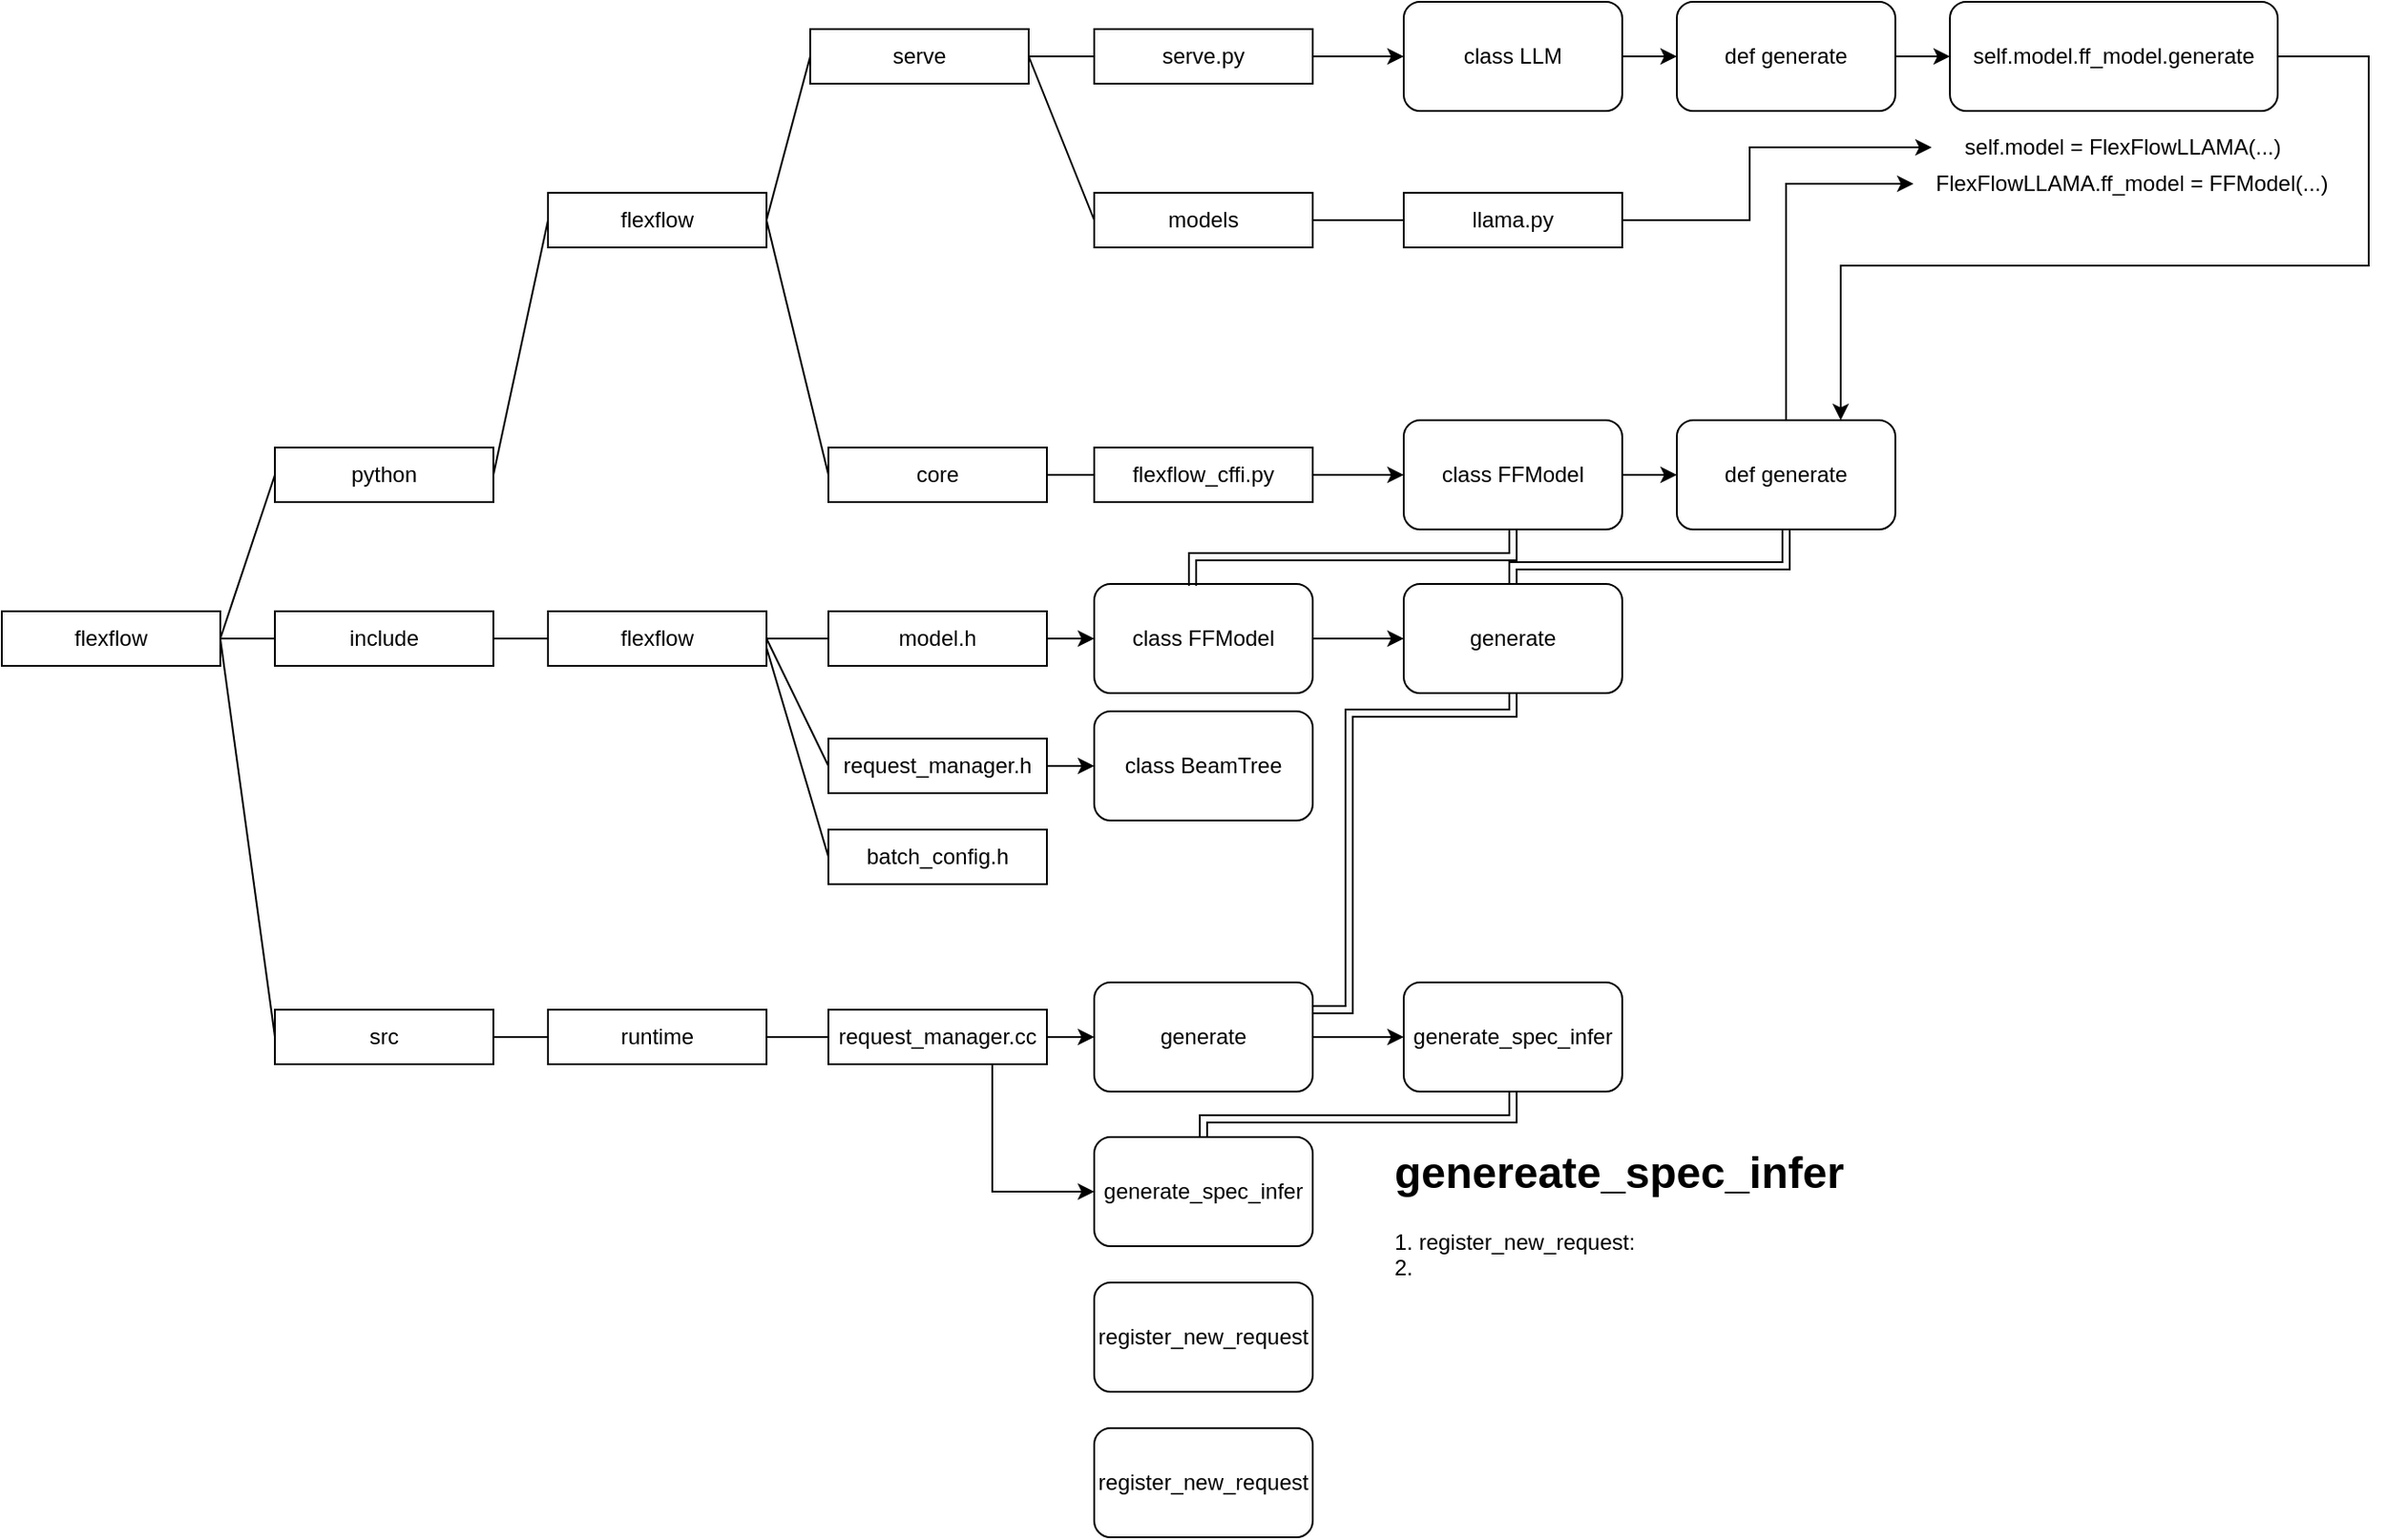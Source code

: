 <mxfile version="22.1.4" type="github">
  <diagram name="第 1 页" id="qG1XOZHub_Ox06TlB61M">
    <mxGraphModel dx="2021" dy="534" grid="1" gridSize="10" guides="1" tooltips="1" connect="1" arrows="1" fold="1" page="1" pageScale="1" pageWidth="827" pageHeight="1169" math="0" shadow="0">
      <root>
        <mxCell id="0" />
        <mxCell id="1" parent="0" />
        <mxCell id="SF_eAXjuuhzjG8mS1avg-1" value="python" style="rounded=0;whiteSpace=wrap;html=1;" vertex="1" parent="1">
          <mxGeometry y="250" width="120" height="30" as="geometry" />
        </mxCell>
        <mxCell id="SF_eAXjuuhzjG8mS1avg-3" value="flexflow" style="rounded=0;whiteSpace=wrap;html=1;" vertex="1" parent="1">
          <mxGeometry x="150" y="110" width="120" height="30" as="geometry" />
        </mxCell>
        <mxCell id="SF_eAXjuuhzjG8mS1avg-4" value="serve" style="rounded=0;whiteSpace=wrap;html=1;" vertex="1" parent="1">
          <mxGeometry x="294" y="20" width="120" height="30" as="geometry" />
        </mxCell>
        <mxCell id="SF_eAXjuuhzjG8mS1avg-7" value="" style="endArrow=none;html=1;rounded=0;entryX=0;entryY=0.5;entryDx=0;entryDy=0;exitX=1;exitY=0.5;exitDx=0;exitDy=0;" edge="1" parent="1" source="SF_eAXjuuhzjG8mS1avg-3" target="SF_eAXjuuhzjG8mS1avg-4">
          <mxGeometry width="50" height="50" relative="1" as="geometry">
            <mxPoint x="460" y="270" as="sourcePoint" />
            <mxPoint x="510" y="220" as="targetPoint" />
          </mxGeometry>
        </mxCell>
        <mxCell id="SF_eAXjuuhzjG8mS1avg-8" value="" style="endArrow=none;html=1;rounded=0;entryX=0;entryY=0.5;entryDx=0;entryDy=0;exitX=1;exitY=0.5;exitDx=0;exitDy=0;" edge="1" parent="1" source="SF_eAXjuuhzjG8mS1avg-1" target="SF_eAXjuuhzjG8mS1avg-3">
          <mxGeometry width="50" height="50" relative="1" as="geometry">
            <mxPoint x="280" y="135" as="sourcePoint" />
            <mxPoint x="304" y="45" as="targetPoint" />
          </mxGeometry>
        </mxCell>
        <mxCell id="SF_eAXjuuhzjG8mS1avg-15" style="edgeStyle=orthogonalEdgeStyle;rounded=0;orthogonalLoop=1;jettySize=auto;html=1;exitX=1;exitY=0.5;exitDx=0;exitDy=0;entryX=0;entryY=0.5;entryDx=0;entryDy=0;" edge="1" parent="1" source="SF_eAXjuuhzjG8mS1avg-9" target="SF_eAXjuuhzjG8mS1avg-14">
          <mxGeometry relative="1" as="geometry" />
        </mxCell>
        <mxCell id="SF_eAXjuuhzjG8mS1avg-9" value="class LLM" style="rounded=1;whiteSpace=wrap;html=1;" vertex="1" parent="1">
          <mxGeometry x="620" y="5" width="120" height="60" as="geometry" />
        </mxCell>
        <mxCell id="SF_eAXjuuhzjG8mS1avg-13" style="edgeStyle=orthogonalEdgeStyle;rounded=0;orthogonalLoop=1;jettySize=auto;html=1;exitX=1;exitY=0.5;exitDx=0;exitDy=0;entryX=0;entryY=0.5;entryDx=0;entryDy=0;" edge="1" parent="1" source="SF_eAXjuuhzjG8mS1avg-11" target="SF_eAXjuuhzjG8mS1avg-9">
          <mxGeometry relative="1" as="geometry" />
        </mxCell>
        <mxCell id="SF_eAXjuuhzjG8mS1avg-11" value="serve.py" style="rounded=0;whiteSpace=wrap;html=1;" vertex="1" parent="1">
          <mxGeometry x="450" y="20" width="120" height="30" as="geometry" />
        </mxCell>
        <mxCell id="SF_eAXjuuhzjG8mS1avg-12" value="" style="endArrow=none;html=1;rounded=0;entryX=0;entryY=0.5;entryDx=0;entryDy=0;exitX=1;exitY=0.5;exitDx=0;exitDy=0;" edge="1" parent="1" source="SF_eAXjuuhzjG8mS1avg-4" target="SF_eAXjuuhzjG8mS1avg-11">
          <mxGeometry width="50" height="50" relative="1" as="geometry">
            <mxPoint x="280" y="135" as="sourcePoint" />
            <mxPoint x="304" y="45" as="targetPoint" />
          </mxGeometry>
        </mxCell>
        <mxCell id="SF_eAXjuuhzjG8mS1avg-17" style="edgeStyle=orthogonalEdgeStyle;rounded=0;orthogonalLoop=1;jettySize=auto;html=1;exitX=1;exitY=0.5;exitDx=0;exitDy=0;entryX=0;entryY=0.5;entryDx=0;entryDy=0;" edge="1" parent="1" source="SF_eAXjuuhzjG8mS1avg-14" target="SF_eAXjuuhzjG8mS1avg-16">
          <mxGeometry relative="1" as="geometry" />
        </mxCell>
        <mxCell id="SF_eAXjuuhzjG8mS1avg-14" value="def generate" style="rounded=1;whiteSpace=wrap;html=1;" vertex="1" parent="1">
          <mxGeometry x="770" y="5" width="120" height="60" as="geometry" />
        </mxCell>
        <mxCell id="SF_eAXjuuhzjG8mS1avg-39" style="edgeStyle=orthogonalEdgeStyle;rounded=0;orthogonalLoop=1;jettySize=auto;html=1;exitX=1;exitY=0.5;exitDx=0;exitDy=0;entryX=0.75;entryY=0;entryDx=0;entryDy=0;" edge="1" parent="1" source="SF_eAXjuuhzjG8mS1avg-16" target="SF_eAXjuuhzjG8mS1avg-36">
          <mxGeometry relative="1" as="geometry">
            <Array as="points">
              <mxPoint x="1150" y="35" />
              <mxPoint x="1150" y="150" />
              <mxPoint x="860" y="150" />
            </Array>
          </mxGeometry>
        </mxCell>
        <mxCell id="SF_eAXjuuhzjG8mS1avg-16" value="self.model.ff_model.generate" style="rounded=1;whiteSpace=wrap;html=1;" vertex="1" parent="1">
          <mxGeometry x="920" y="5" width="180" height="60" as="geometry" />
        </mxCell>
        <mxCell id="SF_eAXjuuhzjG8mS1avg-19" value="self.model = FlexFlowLLAMA(...)" style="text;html=1;strokeColor=none;fillColor=none;align=center;verticalAlign=middle;whiteSpace=wrap;rounded=0;" vertex="1" parent="1">
          <mxGeometry x="910" y="70" width="210" height="30" as="geometry" />
        </mxCell>
        <mxCell id="SF_eAXjuuhzjG8mS1avg-20" value="FlexFlowLLAMA.ff_model = FFModel(...)" style="text;html=1;strokeColor=none;fillColor=none;align=center;verticalAlign=middle;whiteSpace=wrap;rounded=0;" vertex="1" parent="1">
          <mxGeometry x="900" y="90" width="240" height="30" as="geometry" />
        </mxCell>
        <mxCell id="SF_eAXjuuhzjG8mS1avg-22" value="models" style="rounded=0;whiteSpace=wrap;html=1;" vertex="1" parent="1">
          <mxGeometry x="450" y="110" width="120" height="30" as="geometry" />
        </mxCell>
        <mxCell id="SF_eAXjuuhzjG8mS1avg-26" style="edgeStyle=orthogonalEdgeStyle;rounded=0;orthogonalLoop=1;jettySize=auto;html=1;exitX=1;exitY=0.5;exitDx=0;exitDy=0;entryX=0;entryY=0.5;entryDx=0;entryDy=0;" edge="1" parent="1" source="SF_eAXjuuhzjG8mS1avg-23" target="SF_eAXjuuhzjG8mS1avg-19">
          <mxGeometry relative="1" as="geometry">
            <Array as="points">
              <mxPoint x="810" y="125" />
              <mxPoint x="810" y="85" />
            </Array>
          </mxGeometry>
        </mxCell>
        <mxCell id="SF_eAXjuuhzjG8mS1avg-23" value="llama.py" style="rounded=0;whiteSpace=wrap;html=1;" vertex="1" parent="1">
          <mxGeometry x="620" y="110" width="120" height="30" as="geometry" />
        </mxCell>
        <mxCell id="SF_eAXjuuhzjG8mS1avg-24" value="" style="endArrow=none;html=1;rounded=0;entryX=0;entryY=0.5;entryDx=0;entryDy=0;exitX=1;exitY=0.5;exitDx=0;exitDy=0;" edge="1" parent="1" source="SF_eAXjuuhzjG8mS1avg-4" target="SF_eAXjuuhzjG8mS1avg-22">
          <mxGeometry width="50" height="50" relative="1" as="geometry">
            <mxPoint x="424" y="45" as="sourcePoint" />
            <mxPoint x="460" y="45" as="targetPoint" />
          </mxGeometry>
        </mxCell>
        <mxCell id="SF_eAXjuuhzjG8mS1avg-25" value="" style="endArrow=none;html=1;rounded=0;entryX=0;entryY=0.5;entryDx=0;entryDy=0;exitX=1;exitY=0.5;exitDx=0;exitDy=0;" edge="1" parent="1" source="SF_eAXjuuhzjG8mS1avg-22" target="SF_eAXjuuhzjG8mS1avg-23">
          <mxGeometry width="50" height="50" relative="1" as="geometry">
            <mxPoint x="424" y="45" as="sourcePoint" />
            <mxPoint x="460" y="135" as="targetPoint" />
          </mxGeometry>
        </mxCell>
        <mxCell id="SF_eAXjuuhzjG8mS1avg-27" value="flexflow" style="rounded=0;whiteSpace=wrap;html=1;" vertex="1" parent="1">
          <mxGeometry x="-150" y="340" width="120" height="30" as="geometry" />
        </mxCell>
        <mxCell id="SF_eAXjuuhzjG8mS1avg-28" value="" style="endArrow=none;html=1;rounded=0;entryX=0;entryY=0.5;entryDx=0;entryDy=0;exitX=1;exitY=0.5;exitDx=0;exitDy=0;" edge="1" parent="1" source="SF_eAXjuuhzjG8mS1avg-27" target="SF_eAXjuuhzjG8mS1avg-1">
          <mxGeometry width="50" height="50" relative="1" as="geometry">
            <mxPoint x="130" y="275" as="sourcePoint" />
            <mxPoint x="160" y="135" as="targetPoint" />
          </mxGeometry>
        </mxCell>
        <mxCell id="SF_eAXjuuhzjG8mS1avg-29" value="core" style="rounded=0;whiteSpace=wrap;html=1;" vertex="1" parent="1">
          <mxGeometry x="304" y="250" width="120" height="30" as="geometry" />
        </mxCell>
        <mxCell id="SF_eAXjuuhzjG8mS1avg-30" value="" style="endArrow=none;html=1;rounded=0;entryX=0;entryY=0.5;entryDx=0;entryDy=0;exitX=1;exitY=0.5;exitDx=0;exitDy=0;" edge="1" parent="1" source="SF_eAXjuuhzjG8mS1avg-3" target="SF_eAXjuuhzjG8mS1avg-29">
          <mxGeometry width="50" height="50" relative="1" as="geometry">
            <mxPoint x="280" y="135" as="sourcePoint" />
            <mxPoint x="304" y="45" as="targetPoint" />
          </mxGeometry>
        </mxCell>
        <mxCell id="SF_eAXjuuhzjG8mS1avg-35" style="edgeStyle=orthogonalEdgeStyle;rounded=0;orthogonalLoop=1;jettySize=auto;html=1;exitX=1;exitY=0.5;exitDx=0;exitDy=0;entryX=0;entryY=0.5;entryDx=0;entryDy=0;" edge="1" parent="1" source="SF_eAXjuuhzjG8mS1avg-31" target="SF_eAXjuuhzjG8mS1avg-33">
          <mxGeometry relative="1" as="geometry" />
        </mxCell>
        <mxCell id="SF_eAXjuuhzjG8mS1avg-31" value="flexflow_cffi.py" style="rounded=0;whiteSpace=wrap;html=1;" vertex="1" parent="1">
          <mxGeometry x="450" y="250" width="120" height="30" as="geometry" />
        </mxCell>
        <mxCell id="SF_eAXjuuhzjG8mS1avg-32" value="" style="endArrow=none;html=1;rounded=0;entryX=0;entryY=0.5;entryDx=0;entryDy=0;exitX=1;exitY=0.5;exitDx=0;exitDy=0;" edge="1" parent="1" source="SF_eAXjuuhzjG8mS1avg-29" target="SF_eAXjuuhzjG8mS1avg-31">
          <mxGeometry width="50" height="50" relative="1" as="geometry">
            <mxPoint x="280" y="135" as="sourcePoint" />
            <mxPoint x="314" y="275" as="targetPoint" />
          </mxGeometry>
        </mxCell>
        <mxCell id="SF_eAXjuuhzjG8mS1avg-37" style="edgeStyle=orthogonalEdgeStyle;rounded=0;orthogonalLoop=1;jettySize=auto;html=1;exitX=1;exitY=0.5;exitDx=0;exitDy=0;entryX=0;entryY=0.5;entryDx=0;entryDy=0;" edge="1" parent="1" source="SF_eAXjuuhzjG8mS1avg-33" target="SF_eAXjuuhzjG8mS1avg-36">
          <mxGeometry relative="1" as="geometry" />
        </mxCell>
        <mxCell id="SF_eAXjuuhzjG8mS1avg-33" value="class FFModel" style="rounded=1;whiteSpace=wrap;html=1;" vertex="1" parent="1">
          <mxGeometry x="620" y="235" width="120" height="60" as="geometry" />
        </mxCell>
        <mxCell id="SF_eAXjuuhzjG8mS1avg-38" style="edgeStyle=orthogonalEdgeStyle;rounded=0;orthogonalLoop=1;jettySize=auto;html=1;exitX=0.5;exitY=0;exitDx=0;exitDy=0;entryX=0;entryY=0.5;entryDx=0;entryDy=0;" edge="1" parent="1" source="SF_eAXjuuhzjG8mS1avg-36" target="SF_eAXjuuhzjG8mS1avg-20">
          <mxGeometry relative="1" as="geometry" />
        </mxCell>
        <mxCell id="SF_eAXjuuhzjG8mS1avg-51" style="edgeStyle=orthogonalEdgeStyle;rounded=0;orthogonalLoop=1;jettySize=auto;html=1;exitX=0.5;exitY=1;exitDx=0;exitDy=0;entryX=0.5;entryY=0;entryDx=0;entryDy=0;shape=link;" edge="1" parent="1" source="SF_eAXjuuhzjG8mS1avg-36" target="SF_eAXjuuhzjG8mS1avg-49">
          <mxGeometry relative="1" as="geometry">
            <Array as="points">
              <mxPoint x="830" y="315" />
              <mxPoint x="680" y="315" />
            </Array>
          </mxGeometry>
        </mxCell>
        <mxCell id="SF_eAXjuuhzjG8mS1avg-36" value="def generate" style="rounded=1;whiteSpace=wrap;html=1;" vertex="1" parent="1">
          <mxGeometry x="770" y="235" width="120" height="60" as="geometry" />
        </mxCell>
        <mxCell id="SF_eAXjuuhzjG8mS1avg-40" value="include" style="rounded=0;whiteSpace=wrap;html=1;" vertex="1" parent="1">
          <mxGeometry y="340" width="120" height="30" as="geometry" />
        </mxCell>
        <mxCell id="SF_eAXjuuhzjG8mS1avg-41" value="" style="endArrow=none;html=1;rounded=0;entryX=0;entryY=0.5;entryDx=0;entryDy=0;exitX=1;exitY=0.5;exitDx=0;exitDy=0;" edge="1" parent="1" source="SF_eAXjuuhzjG8mS1avg-27" target="SF_eAXjuuhzjG8mS1avg-40">
          <mxGeometry width="50" height="50" relative="1" as="geometry">
            <mxPoint x="-20" y="365" as="sourcePoint" />
            <mxPoint x="10" y="275" as="targetPoint" />
          </mxGeometry>
        </mxCell>
        <mxCell id="SF_eAXjuuhzjG8mS1avg-42" value="flexflow" style="rounded=0;whiteSpace=wrap;html=1;" vertex="1" parent="1">
          <mxGeometry x="150" y="340" width="120" height="30" as="geometry" />
        </mxCell>
        <mxCell id="SF_eAXjuuhzjG8mS1avg-43" value="" style="endArrow=none;html=1;rounded=0;entryX=0;entryY=0.5;entryDx=0;entryDy=0;exitX=1;exitY=0.5;exitDx=0;exitDy=0;" edge="1" parent="1" source="SF_eAXjuuhzjG8mS1avg-40" target="SF_eAXjuuhzjG8mS1avg-42">
          <mxGeometry width="50" height="50" relative="1" as="geometry">
            <mxPoint x="-20" y="365" as="sourcePoint" />
            <mxPoint x="10" y="275" as="targetPoint" />
          </mxGeometry>
        </mxCell>
        <mxCell id="SF_eAXjuuhzjG8mS1avg-47" style="edgeStyle=orthogonalEdgeStyle;rounded=0;orthogonalLoop=1;jettySize=auto;html=1;exitX=1;exitY=0.5;exitDx=0;exitDy=0;entryX=0;entryY=0.5;entryDx=0;entryDy=0;" edge="1" parent="1" source="SF_eAXjuuhzjG8mS1avg-44" target="SF_eAXjuuhzjG8mS1avg-46">
          <mxGeometry relative="1" as="geometry" />
        </mxCell>
        <mxCell id="SF_eAXjuuhzjG8mS1avg-44" value="model.h" style="rounded=0;whiteSpace=wrap;html=1;" vertex="1" parent="1">
          <mxGeometry x="304" y="340" width="120" height="30" as="geometry" />
        </mxCell>
        <mxCell id="SF_eAXjuuhzjG8mS1avg-45" value="" style="endArrow=none;html=1;rounded=0;entryX=0;entryY=0.5;entryDx=0;entryDy=0;exitX=1;exitY=0.5;exitDx=0;exitDy=0;" edge="1" parent="1" source="SF_eAXjuuhzjG8mS1avg-42" target="SF_eAXjuuhzjG8mS1avg-44">
          <mxGeometry width="50" height="50" relative="1" as="geometry">
            <mxPoint x="260" y="360" as="sourcePoint" />
            <mxPoint x="10" y="365" as="targetPoint" />
          </mxGeometry>
        </mxCell>
        <mxCell id="SF_eAXjuuhzjG8mS1avg-50" style="edgeStyle=orthogonalEdgeStyle;rounded=0;orthogonalLoop=1;jettySize=auto;html=1;exitX=1;exitY=0.5;exitDx=0;exitDy=0;entryX=0;entryY=0.5;entryDx=0;entryDy=0;" edge="1" parent="1" source="SF_eAXjuuhzjG8mS1avg-46" target="SF_eAXjuuhzjG8mS1avg-49">
          <mxGeometry relative="1" as="geometry" />
        </mxCell>
        <mxCell id="SF_eAXjuuhzjG8mS1avg-46" value="class FFModel" style="rounded=1;whiteSpace=wrap;html=1;" vertex="1" parent="1">
          <mxGeometry x="450" y="325" width="120" height="60" as="geometry" />
        </mxCell>
        <mxCell id="SF_eAXjuuhzjG8mS1avg-48" style="edgeStyle=orthogonalEdgeStyle;rounded=0;orthogonalLoop=1;jettySize=auto;html=1;exitX=0.5;exitY=1;exitDx=0;exitDy=0;entryX=0.45;entryY=0.017;entryDx=0;entryDy=0;entryPerimeter=0;shape=link;" edge="1" parent="1" source="SF_eAXjuuhzjG8mS1avg-33" target="SF_eAXjuuhzjG8mS1avg-46">
          <mxGeometry relative="1" as="geometry">
            <Array as="points">
              <mxPoint x="680" y="310" />
              <mxPoint x="504" y="310" />
            </Array>
          </mxGeometry>
        </mxCell>
        <mxCell id="SF_eAXjuuhzjG8mS1avg-60" style="edgeStyle=orthogonalEdgeStyle;rounded=0;orthogonalLoop=1;jettySize=auto;html=1;exitX=0.5;exitY=1;exitDx=0;exitDy=0;entryX=1;entryY=0.25;entryDx=0;entryDy=0;shape=link;" edge="1" parent="1" target="SF_eAXjuuhzjG8mS1avg-58">
          <mxGeometry relative="1" as="geometry">
            <mxPoint x="680" y="381" as="sourcePoint" />
            <mxPoint x="510" y="401" as="targetPoint" />
            <Array as="points">
              <mxPoint x="680" y="396" />
              <mxPoint x="590" y="396" />
              <mxPoint x="590" y="559" />
            </Array>
          </mxGeometry>
        </mxCell>
        <mxCell id="SF_eAXjuuhzjG8mS1avg-49" value="generate" style="rounded=1;whiteSpace=wrap;html=1;" vertex="1" parent="1">
          <mxGeometry x="620" y="325" width="120" height="60" as="geometry" />
        </mxCell>
        <mxCell id="SF_eAXjuuhzjG8mS1avg-52" value="src" style="rounded=0;whiteSpace=wrap;html=1;" vertex="1" parent="1">
          <mxGeometry y="559" width="120" height="30" as="geometry" />
        </mxCell>
        <mxCell id="SF_eAXjuuhzjG8mS1avg-53" value="" style="endArrow=none;html=1;rounded=0;entryX=0;entryY=0.5;entryDx=0;entryDy=0;exitX=1;exitY=0.5;exitDx=0;exitDy=0;" edge="1" parent="1" source="SF_eAXjuuhzjG8mS1avg-27" target="SF_eAXjuuhzjG8mS1avg-52">
          <mxGeometry width="50" height="50" relative="1" as="geometry">
            <mxPoint x="-20" y="365" as="sourcePoint" />
            <mxPoint x="10" y="275" as="targetPoint" />
          </mxGeometry>
        </mxCell>
        <mxCell id="SF_eAXjuuhzjG8mS1avg-54" value="runtime" style="rounded=0;whiteSpace=wrap;html=1;" vertex="1" parent="1">
          <mxGeometry x="150" y="559" width="120" height="30" as="geometry" />
        </mxCell>
        <mxCell id="SF_eAXjuuhzjG8mS1avg-55" value="" style="endArrow=none;html=1;rounded=0;exitX=1;exitY=0.5;exitDx=0;exitDy=0;" edge="1" parent="1" source="SF_eAXjuuhzjG8mS1avg-52" target="SF_eAXjuuhzjG8mS1avg-54">
          <mxGeometry width="50" height="50" relative="1" as="geometry">
            <mxPoint x="130" y="504" as="sourcePoint" />
            <mxPoint x="160" y="504" as="targetPoint" />
          </mxGeometry>
        </mxCell>
        <mxCell id="SF_eAXjuuhzjG8mS1avg-65" style="edgeStyle=orthogonalEdgeStyle;rounded=0;orthogonalLoop=1;jettySize=auto;html=1;exitX=1;exitY=0.5;exitDx=0;exitDy=0;entryX=0;entryY=0.5;entryDx=0;entryDy=0;" edge="1" parent="1" source="SF_eAXjuuhzjG8mS1avg-56" target="SF_eAXjuuhzjG8mS1avg-58">
          <mxGeometry relative="1" as="geometry" />
        </mxCell>
        <mxCell id="SF_eAXjuuhzjG8mS1avg-56" value="request_manager.cc" style="rounded=0;whiteSpace=wrap;html=1;" vertex="1" parent="1">
          <mxGeometry x="304" y="559" width="120" height="30" as="geometry" />
        </mxCell>
        <mxCell id="SF_eAXjuuhzjG8mS1avg-57" value="" style="endArrow=none;html=1;rounded=0;entryX=0;entryY=0.5;entryDx=0;entryDy=0;exitX=1;exitY=0.5;exitDx=0;exitDy=0;" edge="1" parent="1" source="SF_eAXjuuhzjG8mS1avg-54" target="SF_eAXjuuhzjG8mS1avg-56">
          <mxGeometry width="50" height="50" relative="1" as="geometry">
            <mxPoint x="280" y="504" as="sourcePoint" />
            <mxPoint x="314" y="504" as="targetPoint" />
          </mxGeometry>
        </mxCell>
        <mxCell id="SF_eAXjuuhzjG8mS1avg-64" style="edgeStyle=orthogonalEdgeStyle;rounded=0;orthogonalLoop=1;jettySize=auto;html=1;exitX=1;exitY=0.5;exitDx=0;exitDy=0;entryX=0;entryY=0.5;entryDx=0;entryDy=0;" edge="1" parent="1" source="SF_eAXjuuhzjG8mS1avg-58" target="SF_eAXjuuhzjG8mS1avg-61">
          <mxGeometry relative="1" as="geometry" />
        </mxCell>
        <mxCell id="SF_eAXjuuhzjG8mS1avg-58" value="generate" style="rounded=1;whiteSpace=wrap;html=1;" vertex="1" parent="1">
          <mxGeometry x="450" y="544" width="120" height="60" as="geometry" />
        </mxCell>
        <mxCell id="SF_eAXjuuhzjG8mS1avg-67" style="edgeStyle=orthogonalEdgeStyle;rounded=0;orthogonalLoop=1;jettySize=auto;html=1;exitX=0.5;exitY=1;exitDx=0;exitDy=0;entryX=0.5;entryY=0;entryDx=0;entryDy=0;shape=link;" edge="1" parent="1" source="SF_eAXjuuhzjG8mS1avg-61" target="SF_eAXjuuhzjG8mS1avg-66">
          <mxGeometry relative="1" as="geometry">
            <Array as="points">
              <mxPoint x="680" y="619" />
              <mxPoint x="510" y="619" />
            </Array>
          </mxGeometry>
        </mxCell>
        <mxCell id="SF_eAXjuuhzjG8mS1avg-61" value="generate_spec_infer" style="rounded=1;whiteSpace=wrap;html=1;" vertex="1" parent="1">
          <mxGeometry x="620" y="544" width="120" height="60" as="geometry" />
        </mxCell>
        <mxCell id="SF_eAXjuuhzjG8mS1avg-66" value="generate_spec_infer" style="rounded=1;whiteSpace=wrap;html=1;" vertex="1" parent="1">
          <mxGeometry x="450" y="629" width="120" height="60" as="geometry" />
        </mxCell>
        <mxCell id="SF_eAXjuuhzjG8mS1avg-68" style="edgeStyle=orthogonalEdgeStyle;rounded=0;orthogonalLoop=1;jettySize=auto;html=1;exitX=0.75;exitY=1;exitDx=0;exitDy=0;entryX=0;entryY=0.5;entryDx=0;entryDy=0;" edge="1" parent="1" source="SF_eAXjuuhzjG8mS1avg-56" target="SF_eAXjuuhzjG8mS1avg-66">
          <mxGeometry relative="1" as="geometry">
            <Array as="points">
              <mxPoint x="394" y="659" />
            </Array>
          </mxGeometry>
        </mxCell>
        <mxCell id="SF_eAXjuuhzjG8mS1avg-69" value="&lt;h1&gt;genereate_spec_infer&lt;/h1&gt;&lt;div&gt;1. register_new_request:&amp;nbsp;&lt;/div&gt;&lt;div&gt;2.&amp;nbsp;&lt;/div&gt;" style="text;html=1;strokeColor=none;fillColor=none;spacing=5;spacingTop=-20;whiteSpace=wrap;overflow=hidden;rounded=0;" vertex="1" parent="1">
          <mxGeometry x="610" y="629" width="410" height="120" as="geometry" />
        </mxCell>
        <mxCell id="SF_eAXjuuhzjG8mS1avg-70" value="register_new_request" style="rounded=1;whiteSpace=wrap;html=1;" vertex="1" parent="1">
          <mxGeometry x="450" y="709" width="120" height="60" as="geometry" />
        </mxCell>
        <mxCell id="SF_eAXjuuhzjG8mS1avg-71" value="register_new_request" style="rounded=1;whiteSpace=wrap;html=1;" vertex="1" parent="1">
          <mxGeometry x="450" y="789" width="120" height="60" as="geometry" />
        </mxCell>
        <mxCell id="SF_eAXjuuhzjG8mS1avg-75" style="edgeStyle=orthogonalEdgeStyle;rounded=0;orthogonalLoop=1;jettySize=auto;html=1;exitX=1;exitY=0.5;exitDx=0;exitDy=0;entryX=0;entryY=0.5;entryDx=0;entryDy=0;" edge="1" parent="1" source="SF_eAXjuuhzjG8mS1avg-72" target="SF_eAXjuuhzjG8mS1avg-74">
          <mxGeometry relative="1" as="geometry" />
        </mxCell>
        <mxCell id="SF_eAXjuuhzjG8mS1avg-72" value="request_manager.h" style="rounded=0;whiteSpace=wrap;html=1;" vertex="1" parent="1">
          <mxGeometry x="304" y="410" width="120" height="30" as="geometry" />
        </mxCell>
        <mxCell id="SF_eAXjuuhzjG8mS1avg-73" value="" style="endArrow=none;html=1;rounded=0;entryX=0;entryY=0.5;entryDx=0;entryDy=0;exitX=1;exitY=0.5;exitDx=0;exitDy=0;" edge="1" parent="1" source="SF_eAXjuuhzjG8mS1avg-42" target="SF_eAXjuuhzjG8mS1avg-72">
          <mxGeometry width="50" height="50" relative="1" as="geometry">
            <mxPoint x="280" y="365" as="sourcePoint" />
            <mxPoint x="314" y="365" as="targetPoint" />
          </mxGeometry>
        </mxCell>
        <mxCell id="SF_eAXjuuhzjG8mS1avg-74" value="class BeamTree" style="rounded=1;whiteSpace=wrap;html=1;" vertex="1" parent="1">
          <mxGeometry x="450" y="395" width="120" height="60" as="geometry" />
        </mxCell>
        <mxCell id="SF_eAXjuuhzjG8mS1avg-77" value="batch_config.h" style="rounded=0;whiteSpace=wrap;html=1;" vertex="1" parent="1">
          <mxGeometry x="304" y="460" width="120" height="30" as="geometry" />
        </mxCell>
        <mxCell id="SF_eAXjuuhzjG8mS1avg-78" value="" style="endArrow=none;html=1;rounded=0;entryX=0;entryY=0.5;entryDx=0;entryDy=0;" edge="1" parent="1" target="SF_eAXjuuhzjG8mS1avg-77">
          <mxGeometry width="50" height="50" relative="1" as="geometry">
            <mxPoint x="270" y="360" as="sourcePoint" />
            <mxPoint x="314" y="435" as="targetPoint" />
          </mxGeometry>
        </mxCell>
      </root>
    </mxGraphModel>
  </diagram>
</mxfile>
